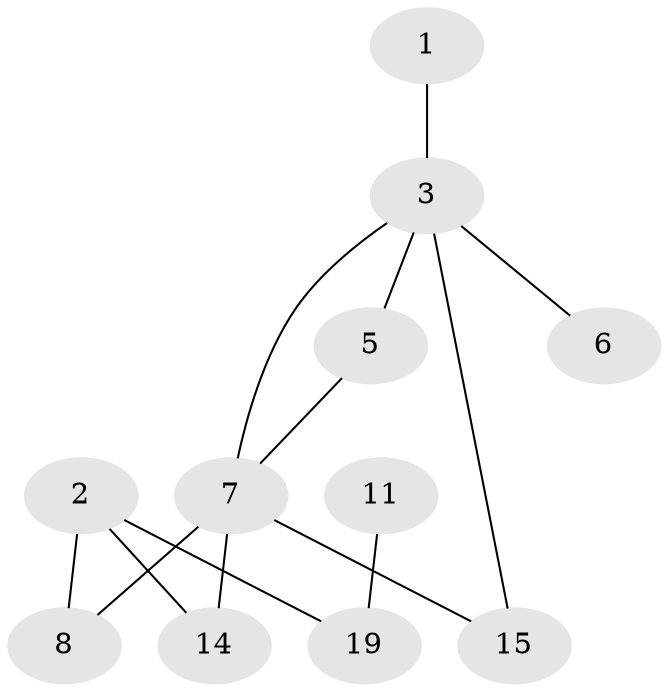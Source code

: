 // original degree distribution, {1: 0.3939393939393939, 2: 0.21212121212121213, 3: 0.15151515151515152, 0: 0.07575757575757576, 4: 0.12121212121212122, 5: 0.030303030303030304, 6: 0.015151515151515152}
// Generated by graph-tools (version 1.1) at 2025/48/03/04/25 22:48:19]
// undirected, 11 vertices, 13 edges
graph export_dot {
  node [color=gray90,style=filled];
  1;
  2;
  3;
  5;
  6;
  7;
  8;
  11;
  14;
  15;
  19;
  1 -- 3 [weight=1.0];
  2 -- 8 [weight=1.0];
  2 -- 14 [weight=1.0];
  2 -- 19 [weight=1.0];
  3 -- 5 [weight=1.0];
  3 -- 6 [weight=3.0];
  3 -- 7 [weight=3.0];
  3 -- 15 [weight=1.0];
  5 -- 7 [weight=1.0];
  7 -- 8 [weight=1.0];
  7 -- 14 [weight=1.0];
  7 -- 15 [weight=1.0];
  11 -- 19 [weight=1.0];
}

